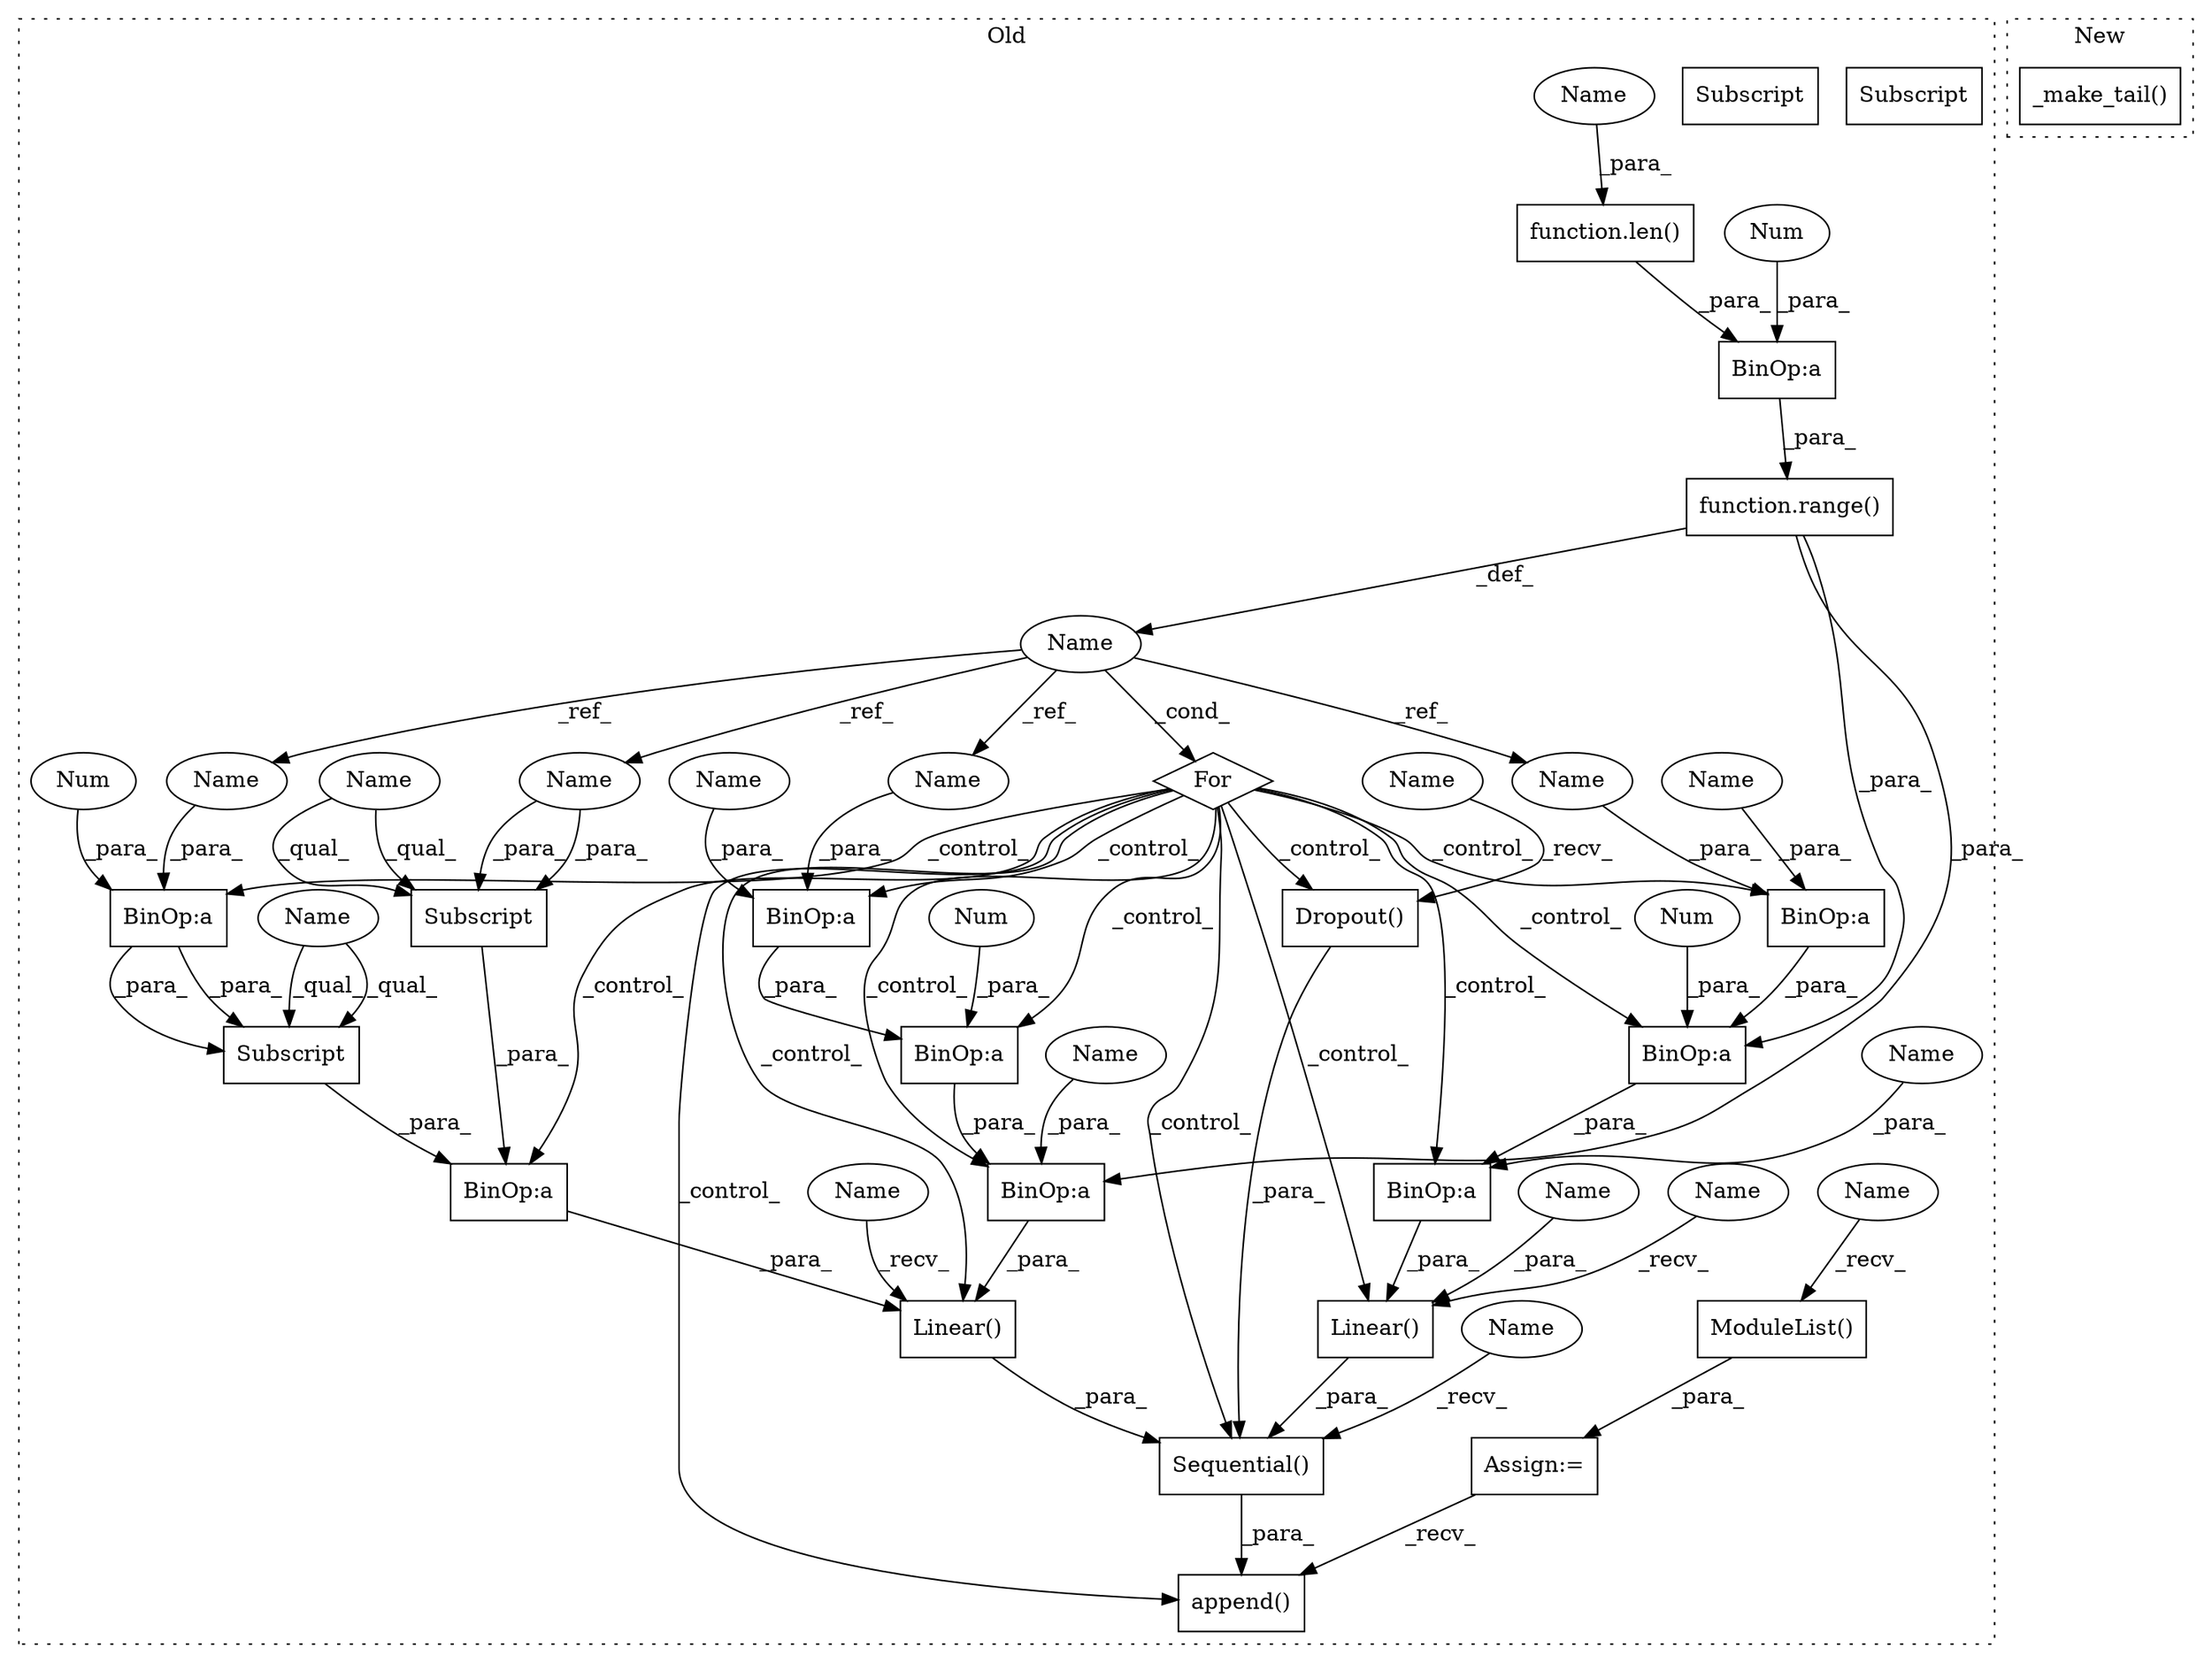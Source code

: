digraph G {
subgraph cluster0 {
1 [label="Subscript" a="63" s="1571,0" l="13,0" shape="box"];
3 [label="Subscript" a="63" s="1587,0" l="9,0" shape="box"];
4 [label="BinOp:a" a="82" s="1579" l="3" shape="box"];
5 [label="BinOp:a" a="82" s="1584" l="3" shape="box"];
6 [label="Sequential()" a="75" s="1357,1609" l="35,18" shape="box"];
7 [label="Dropout()" a="75" s="1483,1501" l="11,1" shape="box"];
8 [label="BinOp:a" a="82" s="1304" l="3" shape="box"];
9 [label="BinOp:a" a="82" s="1433" l="3" shape="box"];
10 [label="BinOp:a" a="82" s="1548" l="4" shape="box"];
11 [label="BinOp:a" a="82" s="1554" l="3" shape="box"];
12 [label="BinOp:a" a="82" s="1427" l="4" shape="box"];
13 [label="BinOp:a" a="82" s="1422" l="4" shape="box"];
14 [label="BinOp:a" a="82" s="1543" l="4" shape="box"];
15 [label="function.range()" a="75" s="1287,1308" l="6,1" shape="box"];
16 [label="append()" a="75" s="1323,1627" l="34,14" shape="box"];
17 [label="Name" a="87" s="1282" l="1" shape="ellipse"];
18 [label="ModuleList()" a="75" s="1208" l="15" shape="box"];
19 [label="For" a="107" s="1278,1309" l="4,14" shape="diamond"];
20 [label="Num" a="76" s="1547" l="1" shape="ellipse"];
21 [label="Num" a="76" s="1426" l="1" shape="ellipse"];
22 [label="Num" a="76" s="1582" l="1" shape="ellipse"];
23 [label="Num" a="76" s="1307" l="1" shape="ellipse"];
24 [label="Assign:=" a="68" s="1205" l="3" shape="box"];
25 [label="Linear()" a="75" s="1524,1596" l="10,13" shape="box"];
26 [label="function.len()" a="75" s="1293,1303" l="4,1" shape="box"];
27 [label="Linear()" a="75" s="1392,1448" l="10,13" shape="box"];
28 [label="Name" a="87" s="1594" l="1" shape="ellipse"];
29 [label="Name" a="87" s="1553" l="1" shape="ellipse"];
30 [label="Name" a="87" s="1578" l="1" shape="ellipse"];
31 [label="Name" a="87" s="1432" l="1" shape="ellipse"];
32 [label="Name" a="87" s="1557" l="11" shape="ellipse"];
33 [label="Name" a="87" s="1436" l="11" shape="ellipse"];
34 [label="Subscript" a="63" s="1571,0" l="13,0" shape="box"];
35 [label="Name" a="87" s="1571" l="6" shape="ellipse"];
36 [label="Subscript" a="63" s="1587,0" l="9,0" shape="box"];
37 [label="Name" a="87" s="1297" l="6" shape="ellipse"];
38 [label="Name" a="87" s="1587" l="6" shape="ellipse"];
39 [label="Name" a="87" s="1392" l="2" shape="ellipse"];
40 [label="Name" a="87" s="1524" l="2" shape="ellipse"];
41 [label="Name" a="87" s="1208" l="2" shape="ellipse"];
42 [label="Name" a="87" s="1483" l="2" shape="ellipse"];
43 [label="Name" a="87" s="1357" l="2" shape="ellipse"];
44 [label="Name" a="87" s="1402" l="9" shape="ellipse"];
45 [label="Name" a="87" s="1413" l="9" shape="ellipse"];
46 [label="Name" a="87" s="1534" l="9" shape="ellipse"];
label = "Old";
style="dotted";
}
subgraph cluster1 {
2 [label="_make_tail()" a="75" s="1214,1234" l="16,1" shape="box"];
label = "New";
style="dotted";
}
4 -> 34 [label="_para_"];
4 -> 34 [label="_para_"];
5 -> 25 [label="_para_"];
6 -> 16 [label="_para_"];
7 -> 6 [label="_para_"];
8 -> 15 [label="_para_"];
9 -> 12 [label="_para_"];
10 -> 14 [label="_para_"];
11 -> 10 [label="_para_"];
12 -> 13 [label="_para_"];
13 -> 27 [label="_para_"];
14 -> 25 [label="_para_"];
15 -> 17 [label="_def_"];
15 -> 12 [label="_para_"];
15 -> 14 [label="_para_"];
17 -> 29 [label="_ref_"];
17 -> 19 [label="_cond_"];
17 -> 31 [label="_ref_"];
17 -> 28 [label="_ref_"];
17 -> 30 [label="_ref_"];
18 -> 24 [label="_para_"];
19 -> 10 [label="_control_"];
19 -> 6 [label="_control_"];
19 -> 11 [label="_control_"];
19 -> 14 [label="_control_"];
19 -> 16 [label="_control_"];
19 -> 27 [label="_control_"];
19 -> 9 [label="_control_"];
19 -> 7 [label="_control_"];
19 -> 12 [label="_control_"];
19 -> 5 [label="_control_"];
19 -> 13 [label="_control_"];
19 -> 4 [label="_control_"];
19 -> 25 [label="_control_"];
20 -> 10 [label="_para_"];
21 -> 12 [label="_para_"];
22 -> 4 [label="_para_"];
23 -> 8 [label="_para_"];
24 -> 16 [label="_recv_"];
25 -> 6 [label="_para_"];
26 -> 8 [label="_para_"];
27 -> 6 [label="_para_"];
28 -> 36 [label="_para_"];
28 -> 36 [label="_para_"];
29 -> 11 [label="_para_"];
30 -> 4 [label="_para_"];
31 -> 9 [label="_para_"];
32 -> 11 [label="_para_"];
33 -> 9 [label="_para_"];
34 -> 5 [label="_para_"];
35 -> 34 [label="_qual_"];
35 -> 34 [label="_qual_"];
36 -> 5 [label="_para_"];
37 -> 26 [label="_para_"];
38 -> 36 [label="_qual_"];
38 -> 36 [label="_qual_"];
39 -> 27 [label="_recv_"];
40 -> 25 [label="_recv_"];
41 -> 18 [label="_recv_"];
42 -> 7 [label="_recv_"];
43 -> 6 [label="_recv_"];
44 -> 27 [label="_para_"];
45 -> 13 [label="_para_"];
46 -> 14 [label="_para_"];
}